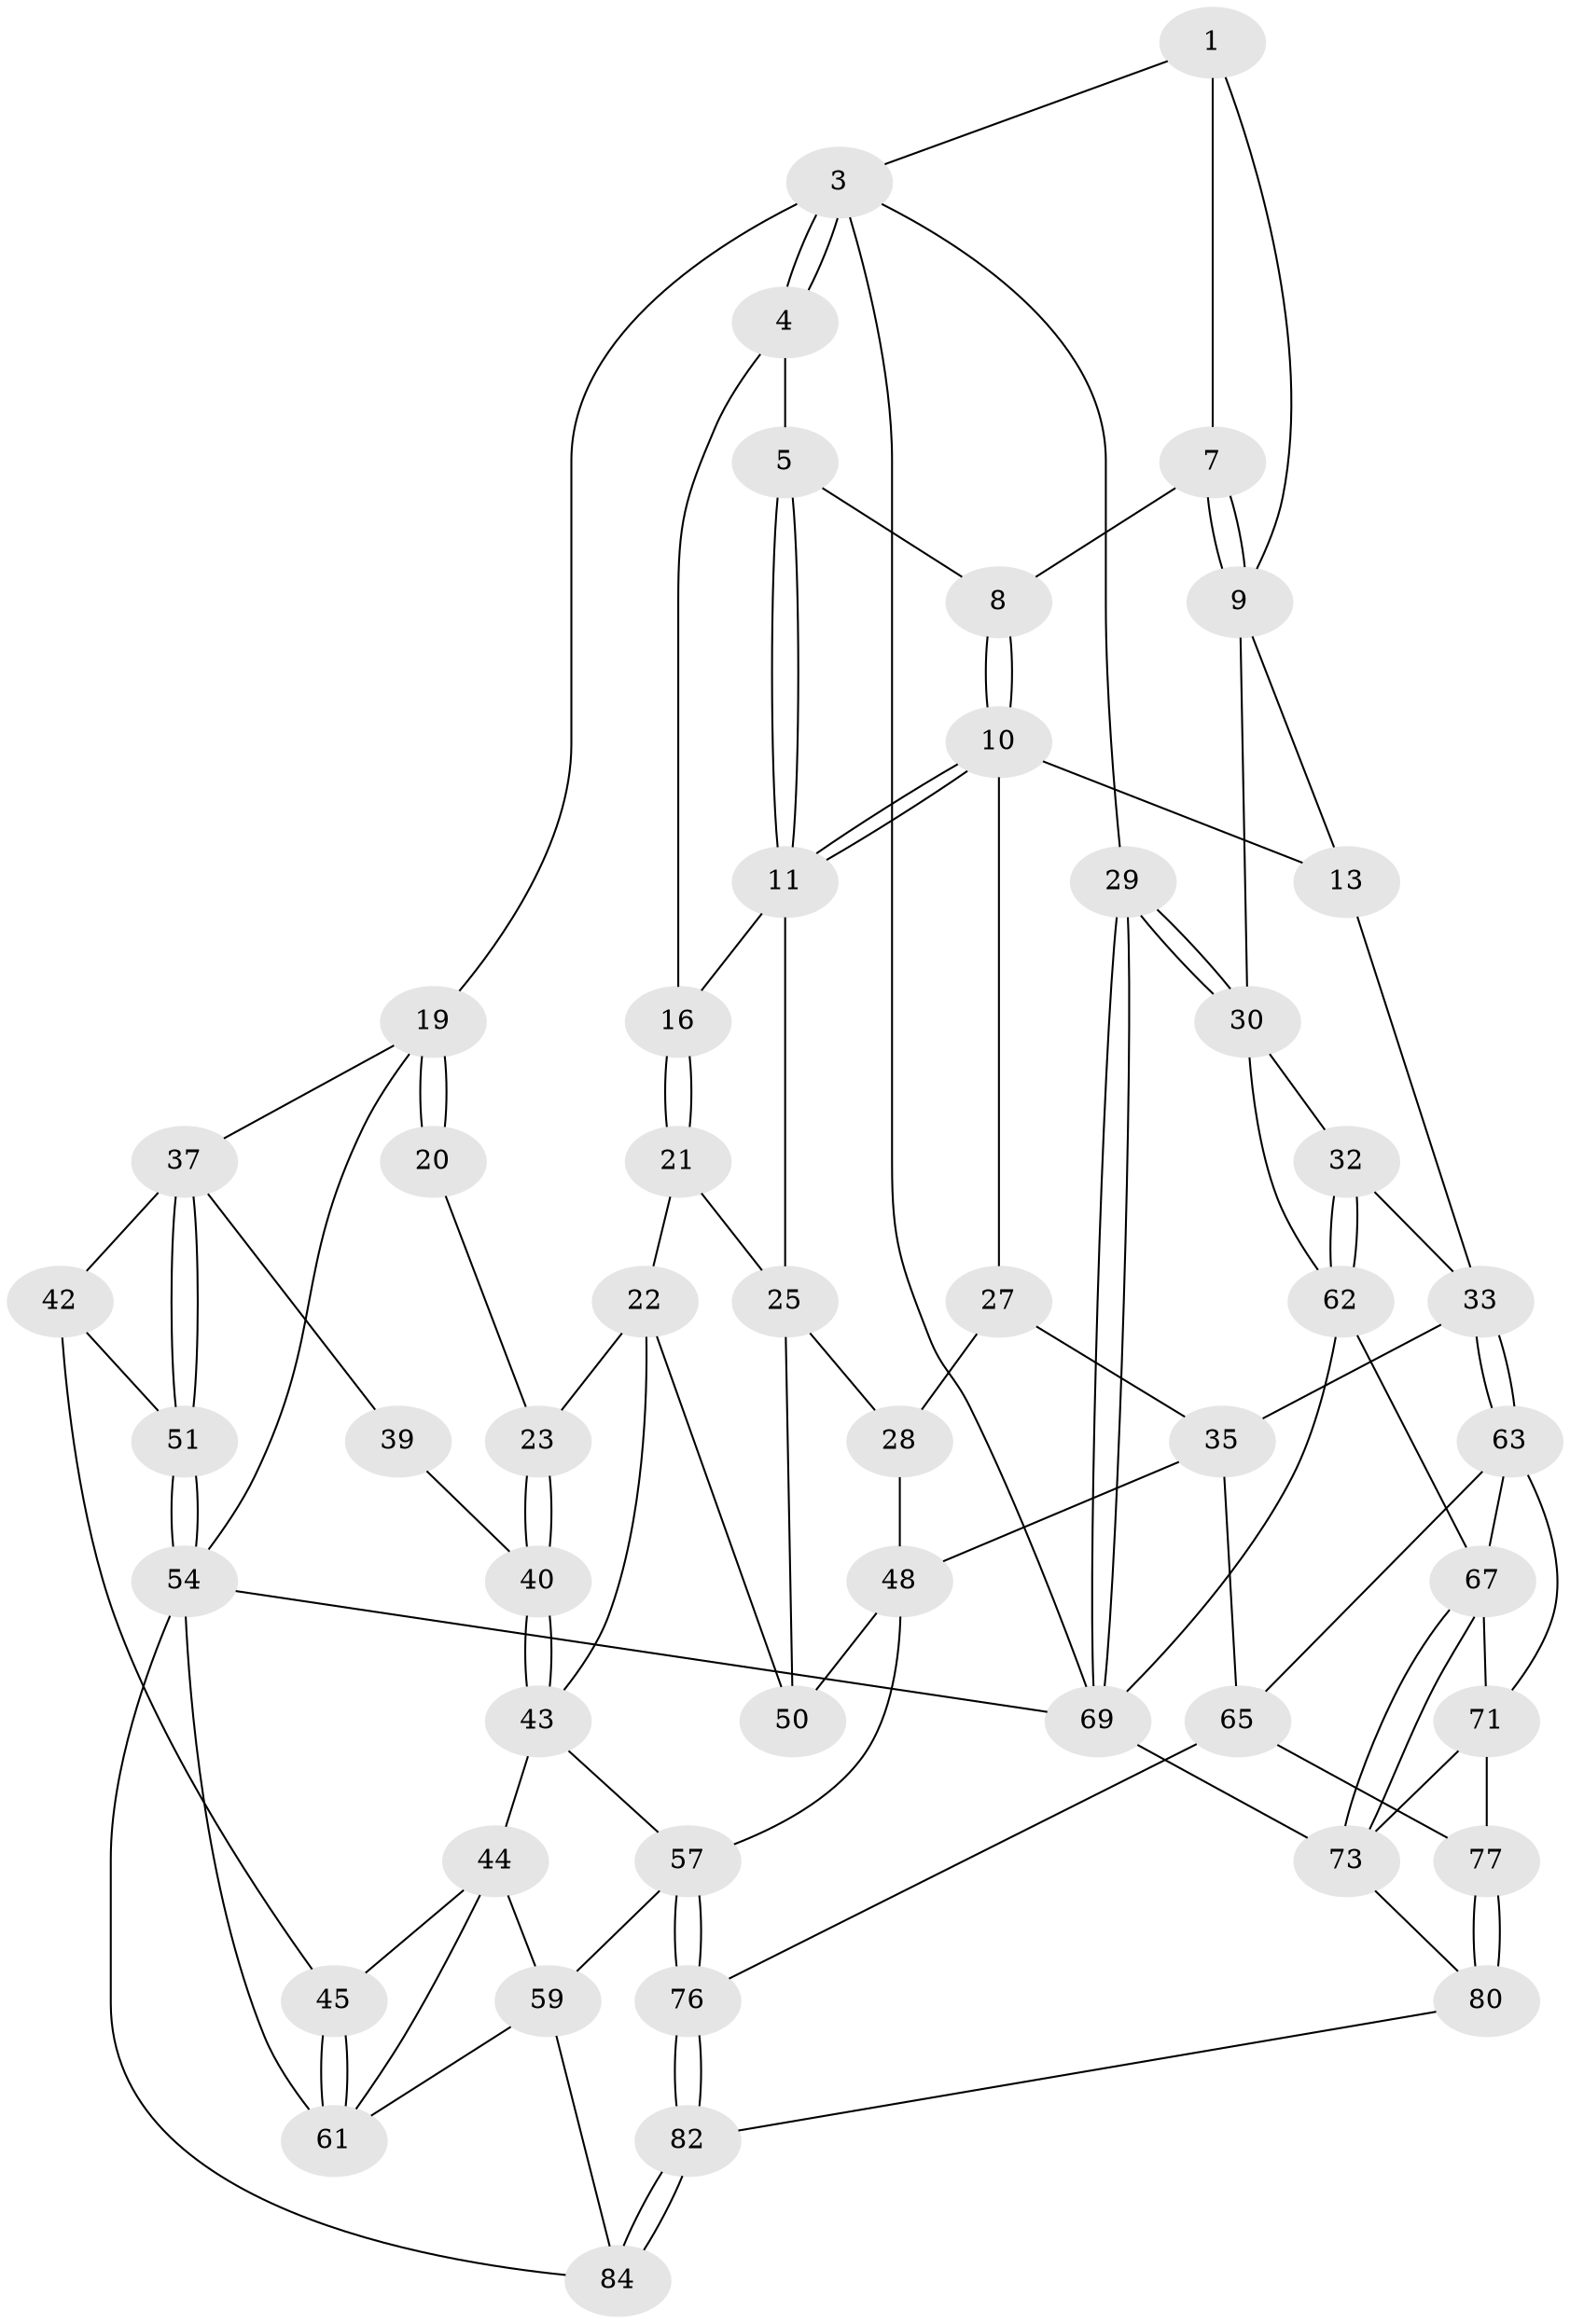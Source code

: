// Generated by graph-tools (version 1.1) at 2025/24/03/03/25 07:24:33]
// undirected, 50 vertices, 109 edges
graph export_dot {
graph [start="1"]
  node [color=gray90,style=filled];
  1 [pos="+0.668994159591443+0.09126592946769053",super="+2"];
  3 [pos="+1+0",super="+18"];
  4 [pos="+0.39601994507971455+0"];
  5 [pos="+0.5428876189131177+0.05570146033314865",super="+6"];
  7 [pos="+0.6742444367023551+0.1385493103426737"];
  8 [pos="+0.6412377987625713+0.13721131183021765"];
  9 [pos="+0.8293534923859613+0.2198352820580583",super="+12"];
  10 [pos="+0.6403428740928994+0.2696922577936017",super="+14"];
  11 [pos="+0.6195540947589493+0.25324686866605917",super="+15"];
  13 [pos="+0.7769974279439612+0.2696306381494563"];
  16 [pos="+0.4032148062814352+0.17061676096218029",super="+17"];
  19 [pos="+0+0"];
  20 [pos="+0.3110485301078752+0",super="+24"];
  21 [pos="+0.3458347133073349+0.2762370300083163"];
  22 [pos="+0.20460777355221693+0.35566478056838136",super="+52"];
  23 [pos="+0.2029026343715396+0.35510678735460843"];
  25 [pos="+0.49156292352028924+0.3658909807095268",super="+26"];
  27 [pos="+0.6358682629266245+0.32924331145041347",super="+36"];
  28 [pos="+0.5239729989216042+0.3719579518437398",super="+47"];
  29 [pos="+1+0.45376480545899645"];
  30 [pos="+1+0.4493632469669642",super="+31"];
  32 [pos="+0.8390368882972337+0.532848597674492"];
  33 [pos="+0.7882877581946492+0.536435965963897",super="+34"];
  35 [pos="+0.6805473633284083+0.5419826857250394",super="+56"];
  37 [pos="+0+0",super="+38"];
  39 [pos="+0+0"];
  40 [pos="+0.1608734205772146+0.3791378748640732",super="+41"];
  42 [pos="+0.06704782973120431+0.3596773892790141",super="+46"];
  43 [pos="+0.103352347734293+0.4858386773577503",super="+53"];
  44 [pos="+0.09052455159583017+0.49504847151083264",super="+60"];
  45 [pos="+0+0.48785225292009443"];
  48 [pos="+0.545416785560019+0.5979134006334724",super="+49"];
  50 [pos="+0.3824979186976378+0.4476469298552506"];
  51 [pos="+0+0.4561115581291184"];
  54 [pos="+0+0.9308408947493555",super="+55"];
  57 [pos="+0.37715276841466905+0.7702246860865409",super="+58"];
  59 [pos="+0.16468516304819567+0.7290957867340897",super="+83"];
  61 [pos="+0.11231016428572985+0.7341470080750542",super="+70"];
  62 [pos="+0.8796470454291004+0.5522842350867886",super="+66"];
  63 [pos="+0.7926811642769034+0.654820768246832",super="+64"];
  65 [pos="+0.6844676949127062+0.7089652594603748",super="+75"];
  67 [pos="+0.897901383979278+0.6937520752556082",super="+68"];
  69 [pos="+1+0.7785042254164968",super="+72"];
  71 [pos="+0.7958100364212358+0.7182302969779556",super="+74"];
  73 [pos="+0.8526966227060067+0.7533993253405062",super="+79"];
  76 [pos="+0.4108181348524327+0.8539828045839504"];
  77 [pos="+0.7677409909474308+0.8284631261426805",super="+78"];
  80 [pos="+0.9833620696733072+1",super="+81"];
  82 [pos="+0.4197339193926852+1"];
  84 [pos="+0.30039527132853716+1"];
  1 -- 7;
  1 -- 3;
  1 -- 9;
  3 -- 4;
  3 -- 4;
  3 -- 19;
  3 -- 29;
  3 -- 69;
  4 -- 5;
  4 -- 16;
  5 -- 11;
  5 -- 11;
  5 -- 8;
  7 -- 8;
  7 -- 9;
  7 -- 9;
  8 -- 10;
  8 -- 10;
  9 -- 13;
  9 -- 30;
  10 -- 11;
  10 -- 11;
  10 -- 27;
  10 -- 13;
  11 -- 16;
  11 -- 25;
  13 -- 33;
  16 -- 21;
  16 -- 21;
  19 -- 20;
  19 -- 20;
  19 -- 37;
  19 -- 54;
  20 -- 23;
  21 -- 22;
  21 -- 25;
  22 -- 23;
  22 -- 50;
  22 -- 43;
  23 -- 40;
  23 -- 40;
  25 -- 28;
  25 -- 50;
  27 -- 28 [weight=2];
  27 -- 35;
  28 -- 48;
  29 -- 30;
  29 -- 30;
  29 -- 69;
  29 -- 69;
  30 -- 62;
  30 -- 32;
  32 -- 33;
  32 -- 62;
  32 -- 62;
  33 -- 63;
  33 -- 63;
  33 -- 35;
  35 -- 48;
  35 -- 65;
  37 -- 51;
  37 -- 51;
  37 -- 42;
  37 -- 39;
  39 -- 40;
  40 -- 43;
  40 -- 43;
  42 -- 51;
  42 -- 45;
  43 -- 44;
  43 -- 57;
  44 -- 45;
  44 -- 59;
  44 -- 61;
  45 -- 61;
  45 -- 61;
  48 -- 57;
  48 -- 50;
  51 -- 54;
  51 -- 54;
  54 -- 84;
  54 -- 69;
  54 -- 61;
  57 -- 76;
  57 -- 76;
  57 -- 59;
  59 -- 84;
  59 -- 61;
  62 -- 67;
  62 -- 69;
  63 -- 65;
  63 -- 71;
  63 -- 67;
  65 -- 76;
  65 -- 77;
  67 -- 73;
  67 -- 73;
  67 -- 71;
  69 -- 73;
  71 -- 73;
  71 -- 77;
  73 -- 80;
  76 -- 82;
  76 -- 82;
  77 -- 80 [weight=2];
  77 -- 80;
  80 -- 82;
  82 -- 84;
  82 -- 84;
}
